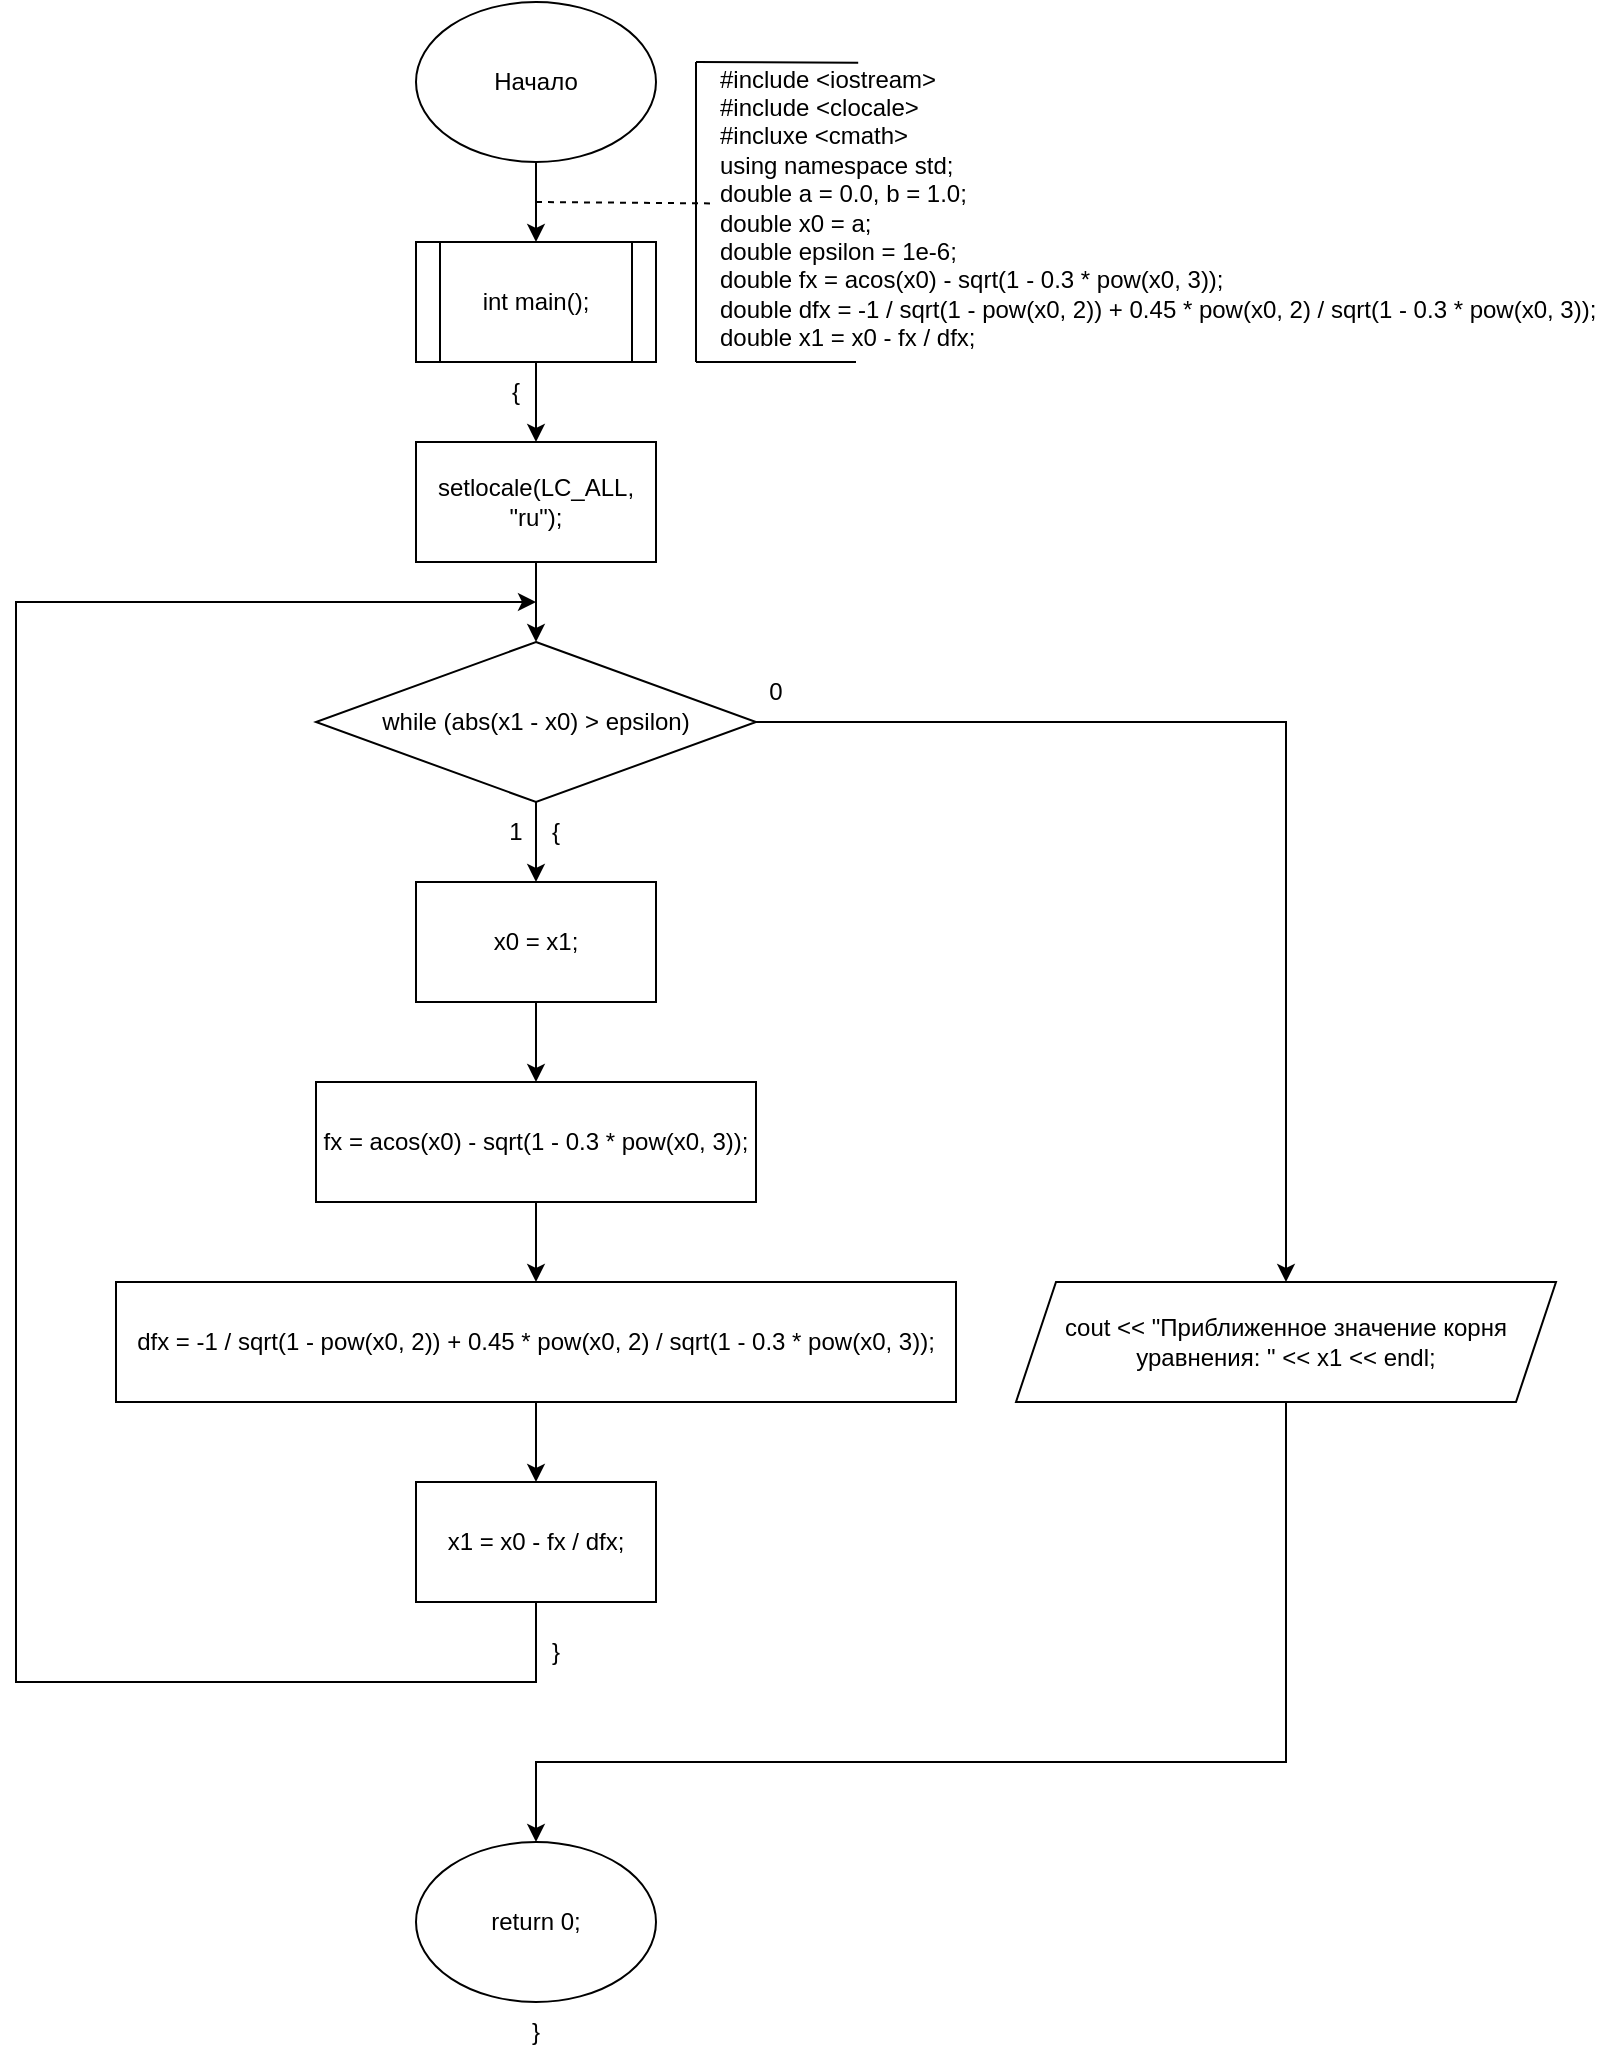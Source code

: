 <mxfile version="24.7.17">
  <diagram name="Страница — 1" id="JdO2fcKlniyYSqoTM42g">
    <mxGraphModel dx="1050" dy="717" grid="1" gridSize="10" guides="1" tooltips="1" connect="1" arrows="1" fold="1" page="1" pageScale="1" pageWidth="827" pageHeight="1169" math="0" shadow="0">
      <root>
        <mxCell id="0" />
        <mxCell id="1" parent="0" />
        <mxCell id="YsYH1DWR82eK-egHC4za-1" style="edgeStyle=orthogonalEdgeStyle;rounded=0;orthogonalLoop=1;jettySize=auto;html=1;entryX=0.5;entryY=0;entryDx=0;entryDy=0;" parent="1" source="YsYH1DWR82eK-egHC4za-2" target="YsYH1DWR82eK-egHC4za-4" edge="1">
          <mxGeometry relative="1" as="geometry" />
        </mxCell>
        <mxCell id="YsYH1DWR82eK-egHC4za-2" value="Начало" style="ellipse;whiteSpace=wrap;html=1;" parent="1" vertex="1">
          <mxGeometry x="340" width="120" height="80" as="geometry" />
        </mxCell>
        <mxCell id="YsYH1DWR82eK-egHC4za-3" style="edgeStyle=orthogonalEdgeStyle;rounded=0;orthogonalLoop=1;jettySize=auto;html=1;entryX=0.5;entryY=0;entryDx=0;entryDy=0;" parent="1" source="YsYH1DWR82eK-egHC4za-4" target="YsYH1DWR82eK-egHC4za-10" edge="1">
          <mxGeometry relative="1" as="geometry" />
        </mxCell>
        <mxCell id="YsYH1DWR82eK-egHC4za-4" value="int main();" style="shape=process;whiteSpace=wrap;html=1;backgroundOutline=1;" parent="1" vertex="1">
          <mxGeometry x="340" y="120" width="120" height="60" as="geometry" />
        </mxCell>
        <mxCell id="YsYH1DWR82eK-egHC4za-5" value="" style="endArrow=none;dashed=1;html=1;rounded=0;" parent="1" target="YsYH1DWR82eK-egHC4za-6" edge="1">
          <mxGeometry width="50" height="50" relative="1" as="geometry">
            <mxPoint x="400" y="100" as="sourcePoint" />
            <mxPoint x="490" y="100" as="targetPoint" />
          </mxGeometry>
        </mxCell>
        <mxCell id="YsYH1DWR82eK-egHC4za-6" value="#include &amp;lt;iostream&amp;gt;&lt;div&gt;#include &amp;lt;clocale&amp;gt;&lt;/div&gt;&lt;div&gt;#incluxe &amp;lt;cmath&amp;gt;&lt;/div&gt;&lt;div&gt;using namespace std;&lt;/div&gt;&lt;div style=&quot;&quot;&gt;&lt;div&gt;double a = 0.0, b = 1.0;&lt;/div&gt;&lt;div&gt;double x0 = a;&lt;/div&gt;&lt;div&gt;double epsilon = 1e-6;&lt;/div&gt;&lt;div&gt;double fx = acos(x0) - sqrt(1 - 0.3 * pow(x0, 3));&lt;/div&gt;&lt;div&gt;double dfx = -1 / sqrt(1 - pow(x0, 2)) + 0.45 * pow(x0, 2) / sqrt(1 - 0.3 * pow(x0, 3));&lt;/div&gt;&lt;div&gt;double x1 = x0 - fx / dfx;&lt;/div&gt;&lt;/div&gt;" style="text;html=1;align=left;verticalAlign=middle;whiteSpace=wrap;rounded=0;" parent="1" vertex="1">
          <mxGeometry x="490" y="30" width="450" height="145" as="geometry" />
        </mxCell>
        <mxCell id="YsYH1DWR82eK-egHC4za-7" value="" style="endArrow=none;html=1;rounded=0;" parent="1" edge="1">
          <mxGeometry width="50" height="50" relative="1" as="geometry">
            <mxPoint x="480" y="140" as="sourcePoint" />
            <mxPoint x="480" y="70" as="targetPoint" />
          </mxGeometry>
        </mxCell>
        <mxCell id="YsYH1DWR82eK-egHC4za-8" value="" style="endArrow=none;html=1;rounded=0;" parent="1" edge="1">
          <mxGeometry width="50" height="50" relative="1" as="geometry">
            <mxPoint x="480" y="180" as="sourcePoint" />
            <mxPoint x="560" y="180" as="targetPoint" />
          </mxGeometry>
        </mxCell>
        <mxCell id="YsYH1DWR82eK-egHC4za-9" value="" style="endArrow=none;html=1;rounded=0;entryX=0.158;entryY=0.003;entryDx=0;entryDy=0;entryPerimeter=0;" parent="1" target="YsYH1DWR82eK-egHC4za-6" edge="1">
          <mxGeometry width="50" height="50" relative="1" as="geometry">
            <mxPoint x="480" y="30" as="sourcePoint" />
            <mxPoint x="510" y="30" as="targetPoint" />
          </mxGeometry>
        </mxCell>
        <mxCell id="YsYH1DWR82eK-egHC4za-14" style="edgeStyle=orthogonalEdgeStyle;rounded=0;orthogonalLoop=1;jettySize=auto;html=1;entryX=0.5;entryY=0;entryDx=0;entryDy=0;" parent="1" source="YsYH1DWR82eK-egHC4za-10" target="YsYH1DWR82eK-egHC4za-13" edge="1">
          <mxGeometry relative="1" as="geometry" />
        </mxCell>
        <mxCell id="YsYH1DWR82eK-egHC4za-10" value="setlocale(LC_ALL, &quot;ru&quot;);" style="rounded=0;whiteSpace=wrap;html=1;" parent="1" vertex="1">
          <mxGeometry x="340" y="220" width="120" height="60" as="geometry" />
        </mxCell>
        <mxCell id="YsYH1DWR82eK-egHC4za-11" value="{" style="text;html=1;align=center;verticalAlign=middle;whiteSpace=wrap;rounded=0;" parent="1" vertex="1">
          <mxGeometry x="380" y="180" width="20" height="30" as="geometry" />
        </mxCell>
        <mxCell id="YsYH1DWR82eK-egHC4za-12" value="" style="endArrow=none;html=1;rounded=0;" parent="1" edge="1">
          <mxGeometry width="50" height="50" relative="1" as="geometry">
            <mxPoint x="480" y="180" as="sourcePoint" />
            <mxPoint x="480" y="30" as="targetPoint" />
          </mxGeometry>
        </mxCell>
        <mxCell id="YsYH1DWR82eK-egHC4za-16" style="edgeStyle=orthogonalEdgeStyle;rounded=0;orthogonalLoop=1;jettySize=auto;html=1;entryX=0.5;entryY=0;entryDx=0;entryDy=0;" parent="1" source="YsYH1DWR82eK-egHC4za-13" target="YsYH1DWR82eK-egHC4za-15" edge="1">
          <mxGeometry relative="1" as="geometry" />
        </mxCell>
        <mxCell id="YsYH1DWR82eK-egHC4za-29" style="edgeStyle=orthogonalEdgeStyle;rounded=0;orthogonalLoop=1;jettySize=auto;html=1;entryX=0.5;entryY=0;entryDx=0;entryDy=0;" parent="1" source="YsYH1DWR82eK-egHC4za-13" target="YsYH1DWR82eK-egHC4za-28" edge="1">
          <mxGeometry relative="1" as="geometry" />
        </mxCell>
        <mxCell id="YsYH1DWR82eK-egHC4za-13" value="while (abs(x1 - x0) &amp;gt; epsilon)" style="rhombus;whiteSpace=wrap;html=1;" parent="1" vertex="1">
          <mxGeometry x="290" y="320" width="220" height="80" as="geometry" />
        </mxCell>
        <mxCell id="YsYH1DWR82eK-egHC4za-18" style="edgeStyle=orthogonalEdgeStyle;rounded=0;orthogonalLoop=1;jettySize=auto;html=1;entryX=0.5;entryY=0;entryDx=0;entryDy=0;" parent="1" source="YsYH1DWR82eK-egHC4za-15" target="YsYH1DWR82eK-egHC4za-17" edge="1">
          <mxGeometry relative="1" as="geometry" />
        </mxCell>
        <mxCell id="YsYH1DWR82eK-egHC4za-15" value="x0 = x1;" style="rounded=0;whiteSpace=wrap;html=1;" parent="1" vertex="1">
          <mxGeometry x="340" y="440" width="120" height="60" as="geometry" />
        </mxCell>
        <mxCell id="YsYH1DWR82eK-egHC4za-20" style="edgeStyle=orthogonalEdgeStyle;rounded=0;orthogonalLoop=1;jettySize=auto;html=1;entryX=0.5;entryY=0;entryDx=0;entryDy=0;" parent="1" source="YsYH1DWR82eK-egHC4za-17" target="YsYH1DWR82eK-egHC4za-19" edge="1">
          <mxGeometry relative="1" as="geometry" />
        </mxCell>
        <mxCell id="YsYH1DWR82eK-egHC4za-17" value="fx = acos(x0) - sqrt(1 - 0.3 * pow(x0, 3));" style="rounded=0;whiteSpace=wrap;html=1;" parent="1" vertex="1">
          <mxGeometry x="290" y="540" width="220" height="60" as="geometry" />
        </mxCell>
        <mxCell id="YsYH1DWR82eK-egHC4za-22" style="edgeStyle=orthogonalEdgeStyle;rounded=0;orthogonalLoop=1;jettySize=auto;html=1;entryX=0.5;entryY=0;entryDx=0;entryDy=0;" parent="1" source="YsYH1DWR82eK-egHC4za-19" target="YsYH1DWR82eK-egHC4za-21" edge="1">
          <mxGeometry relative="1" as="geometry" />
        </mxCell>
        <mxCell id="YsYH1DWR82eK-egHC4za-19" value="dfx = -1 / sqrt(1 - pow(x0, 2)) + 0.45 * pow(x0, 2) / sqrt(1 - 0.3 * pow(x0, 3));" style="rounded=0;whiteSpace=wrap;html=1;" parent="1" vertex="1">
          <mxGeometry x="190" y="640" width="420" height="60" as="geometry" />
        </mxCell>
        <mxCell id="YsYH1DWR82eK-egHC4za-25" style="edgeStyle=orthogonalEdgeStyle;rounded=0;orthogonalLoop=1;jettySize=auto;html=1;" parent="1" source="YsYH1DWR82eK-egHC4za-21" edge="1">
          <mxGeometry relative="1" as="geometry">
            <Array as="points">
              <mxPoint x="400" y="840" />
              <mxPoint x="140" y="840" />
              <mxPoint x="140" y="300" />
            </Array>
            <mxPoint x="400" y="300" as="targetPoint" />
          </mxGeometry>
        </mxCell>
        <mxCell id="YsYH1DWR82eK-egHC4za-21" value="x1 = x0 - fx / dfx;" style="rounded=0;whiteSpace=wrap;html=1;" parent="1" vertex="1">
          <mxGeometry x="340" y="740" width="120" height="60" as="geometry" />
        </mxCell>
        <mxCell id="YsYH1DWR82eK-egHC4za-23" value="{" style="text;html=1;align=center;verticalAlign=middle;whiteSpace=wrap;rounded=0;" parent="1" vertex="1">
          <mxGeometry x="400" y="400" width="20" height="30" as="geometry" />
        </mxCell>
        <mxCell id="YsYH1DWR82eK-egHC4za-24" value="}" style="text;html=1;align=center;verticalAlign=middle;whiteSpace=wrap;rounded=0;" parent="1" vertex="1">
          <mxGeometry x="400" y="810" width="20" height="30" as="geometry" />
        </mxCell>
        <mxCell id="YsYH1DWR82eK-egHC4za-26" value="1" style="text;html=1;align=center;verticalAlign=middle;whiteSpace=wrap;rounded=0;" parent="1" vertex="1">
          <mxGeometry x="380" y="400" width="20" height="30" as="geometry" />
        </mxCell>
        <mxCell id="YsYH1DWR82eK-egHC4za-27" value="0" style="text;html=1;align=center;verticalAlign=middle;whiteSpace=wrap;rounded=0;" parent="1" vertex="1">
          <mxGeometry x="510" y="330" width="20" height="30" as="geometry" />
        </mxCell>
        <mxCell id="YsYH1DWR82eK-egHC4za-31" style="edgeStyle=orthogonalEdgeStyle;rounded=0;orthogonalLoop=1;jettySize=auto;html=1;entryX=0.5;entryY=0;entryDx=0;entryDy=0;" parent="1" source="YsYH1DWR82eK-egHC4za-28" target="YsYH1DWR82eK-egHC4za-30" edge="1">
          <mxGeometry relative="1" as="geometry">
            <Array as="points">
              <mxPoint x="775" y="880" />
              <mxPoint x="400" y="880" />
            </Array>
          </mxGeometry>
        </mxCell>
        <mxCell id="YsYH1DWR82eK-egHC4za-28" value="cout &lt;&lt; &quot;Приближенное значение корня уравнения: &quot; &lt;&lt; x1 &lt;&lt; endl;" style="shape=parallelogram;perimeter=parallelogramPerimeter;whiteSpace=wrap;html=1;fixedSize=1;" parent="1" vertex="1">
          <mxGeometry x="640" y="640" width="270" height="60" as="geometry" />
        </mxCell>
        <mxCell id="YsYH1DWR82eK-egHC4za-30" value="return 0;" style="ellipse;whiteSpace=wrap;html=1;" parent="1" vertex="1">
          <mxGeometry x="340" y="920" width="120" height="80" as="geometry" />
        </mxCell>
        <mxCell id="VCusP1s5MxcdzvOvN9pS-1" value="}" style="text;html=1;align=center;verticalAlign=middle;whiteSpace=wrap;rounded=0;" vertex="1" parent="1">
          <mxGeometry x="390" y="1000" width="20" height="30" as="geometry" />
        </mxCell>
      </root>
    </mxGraphModel>
  </diagram>
</mxfile>
